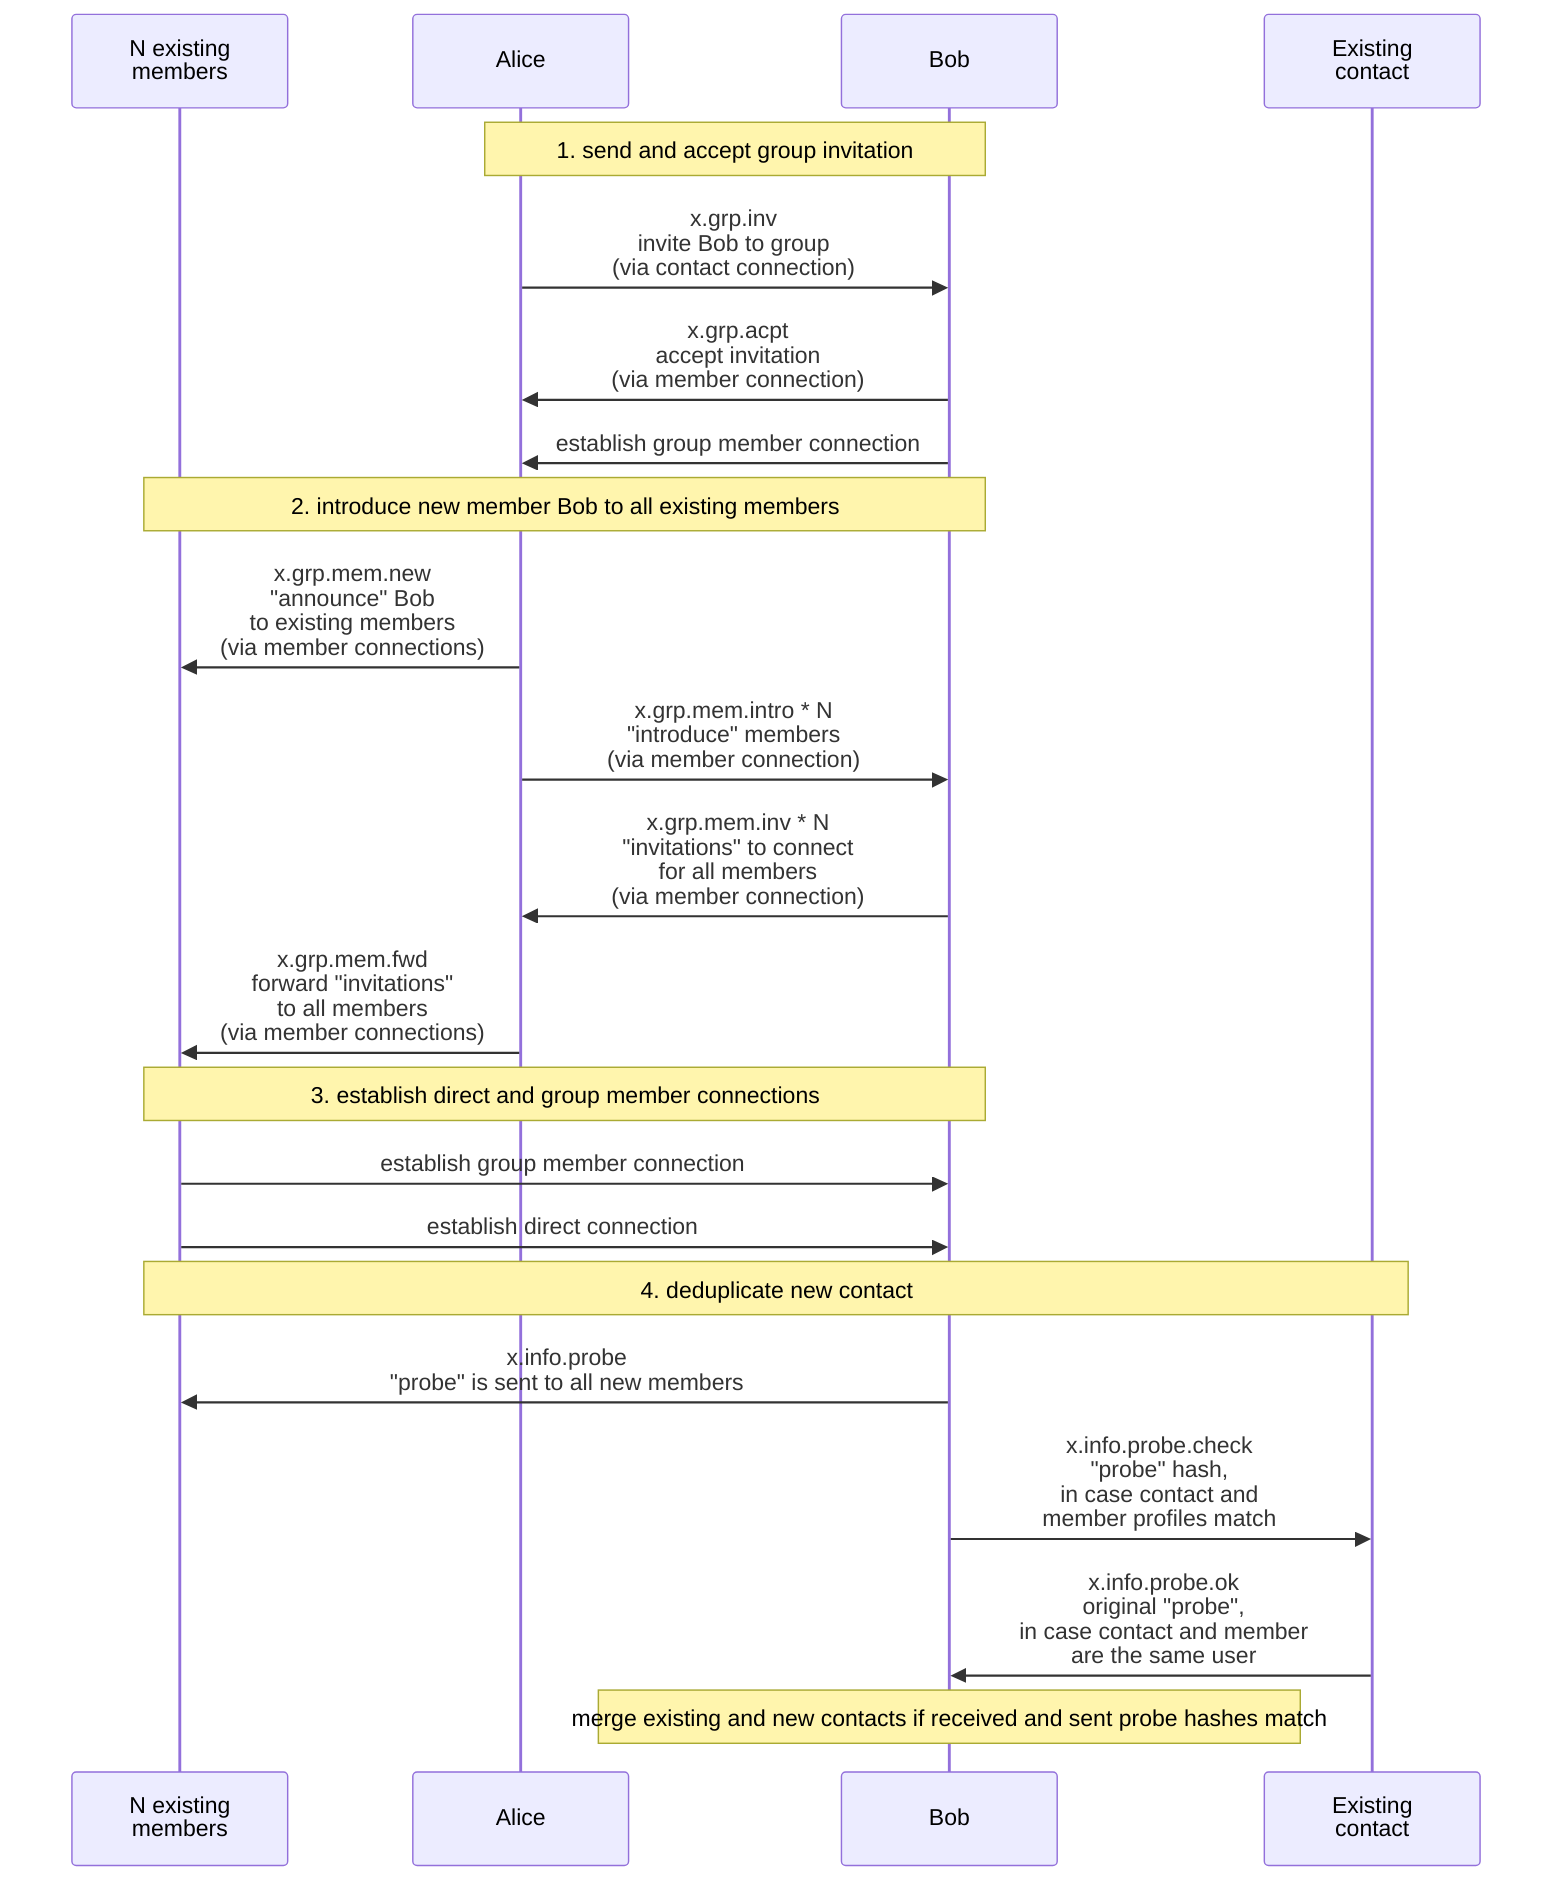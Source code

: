 sequenceDiagram
  participant M as N existing<br>members
  participant A as Alice
  participant B as Bob
  participant C as Existing<br>contact
  
  note over A, B: 1. send and accept group invitation
  A ->> B: x.grp.inv<br>invite Bob to group<br>(via contact connection)
  B ->> A: x.grp.acpt<br>accept invitation<br>(via member connection)
  B ->> A: establish group member connection

  note over M, B: 2. introduce new member Bob to all existing members
  A ->> M: x.grp.mem.new<br>"announce" Bob<br>to existing members<br>(via member connections)
  A ->> B: x.grp.mem.intro * N<br>"introduce" members<br>(via member connection)
  B ->> A: x.grp.mem.inv * N<br>"invitations" to connect<br>for all members<br>(via member connection)
  A ->> M: x.grp.mem.fwd<br>forward "invitations"<br>to all members<br>(via member connections)

  note over M, B: 3. establish direct and group member connections
  M ->> B: establish group member connection
  M ->> B: establish direct connection

  note over M, C: 4. deduplicate new contact
  B ->> M: x.info.probe<br>"probe" is sent to all new members
  B ->> C: x.info.probe.check<br>"probe" hash,<br>in case contact and<br>member profiles match
  C ->> B: x.info.probe.ok<br> original "probe",<br> in case contact and member<br>are the same user
  note over B: merge existing and new contacts if received and sent probe hashes match